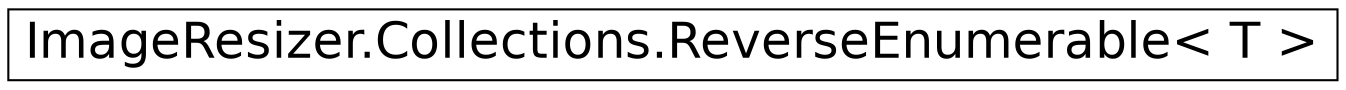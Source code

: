 digraph G
{
  edge [fontname="Helvetica",fontsize="24",labelfontname="Helvetica",labelfontsize="24"];
  node [fontname="Helvetica",fontsize="24",shape=record];
  rankdir="LR";
  Node1 [label="ImageResizer.Collections.ReverseEnumerable\< T \>",height=0.2,width=0.4,color="black", fillcolor="white", style="filled",URL="$class_image_resizer_1_1_collections_1_1_reverse_enumerable-g.html"];
}
